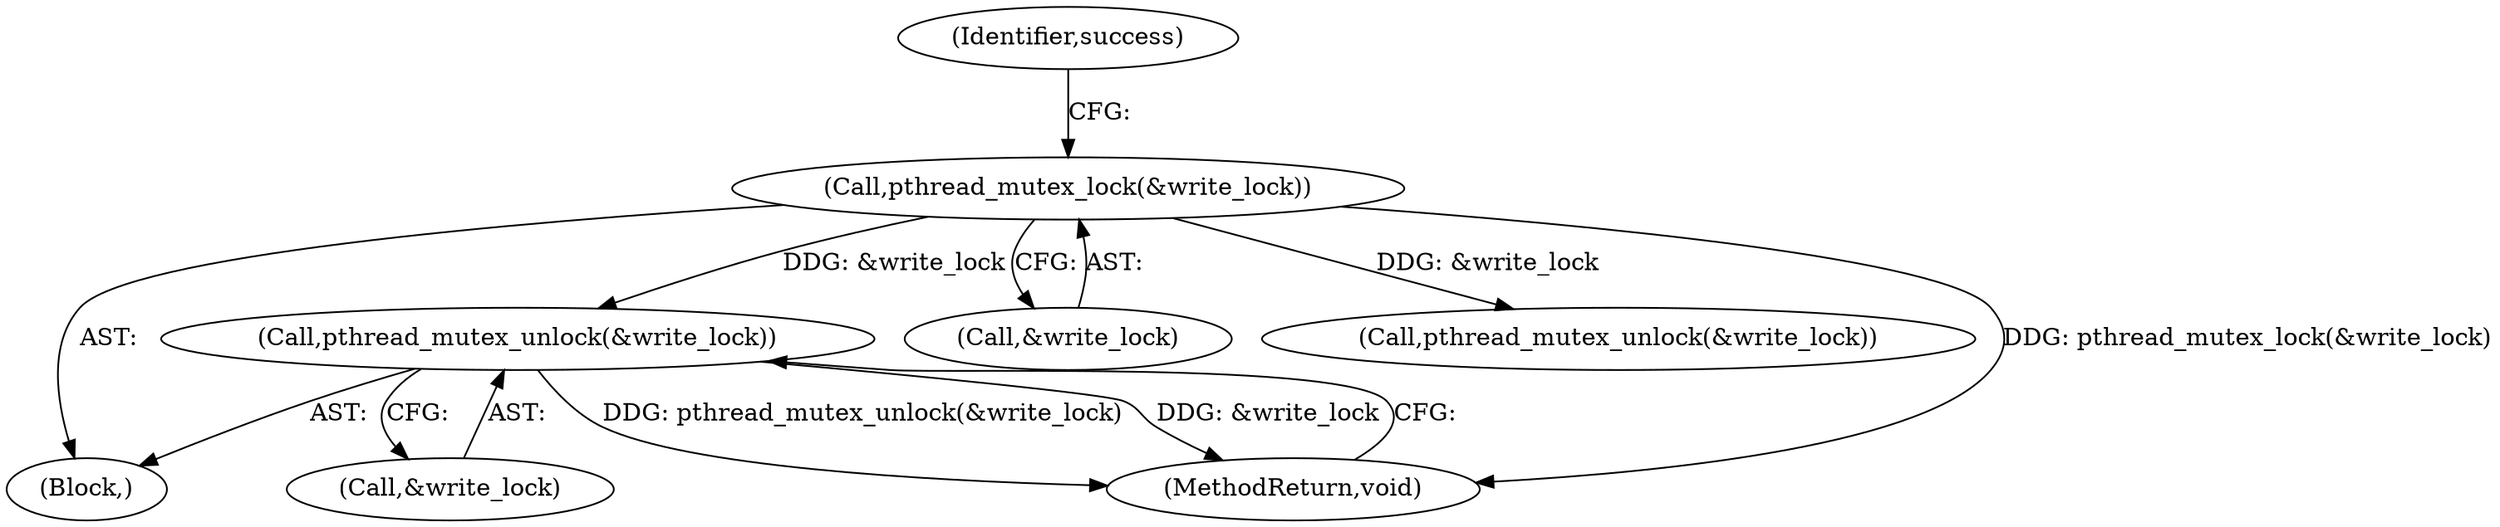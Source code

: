 digraph "0_Android_95610818918f6f11fe7d23aca1380e6c0fac2af0_0@API" {
"1000259" [label="(Call,pthread_mutex_unlock(&write_lock))"];
"1000117" [label="(Call,pthread_mutex_lock(&write_lock))"];
"1000118" [label="(Call,&write_lock)"];
"1000260" [label="(Call,&write_lock)"];
"1000123" [label="(Identifier,success)"];
"1000102" [label="(Block,)"];
"1000157" [label="(Call,pthread_mutex_unlock(&write_lock))"];
"1000262" [label="(MethodReturn,void)"];
"1000259" [label="(Call,pthread_mutex_unlock(&write_lock))"];
"1000117" [label="(Call,pthread_mutex_lock(&write_lock))"];
"1000259" -> "1000102"  [label="AST: "];
"1000259" -> "1000260"  [label="CFG: "];
"1000260" -> "1000259"  [label="AST: "];
"1000262" -> "1000259"  [label="CFG: "];
"1000259" -> "1000262"  [label="DDG: pthread_mutex_unlock(&write_lock)"];
"1000259" -> "1000262"  [label="DDG: &write_lock"];
"1000117" -> "1000259"  [label="DDG: &write_lock"];
"1000117" -> "1000102"  [label="AST: "];
"1000117" -> "1000118"  [label="CFG: "];
"1000118" -> "1000117"  [label="AST: "];
"1000123" -> "1000117"  [label="CFG: "];
"1000117" -> "1000262"  [label="DDG: pthread_mutex_lock(&write_lock)"];
"1000117" -> "1000157"  [label="DDG: &write_lock"];
}
